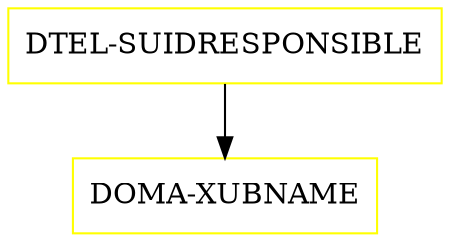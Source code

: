 digraph G {
  "DTEL-SUIDRESPONSIBLE" [shape=box,color=yellow];
  "DOMA-XUBNAME" [shape=box,color=yellow,URL="./DOMA_XUBNAME.html"];
  "DTEL-SUIDRESPONSIBLE" -> "DOMA-XUBNAME";
}
